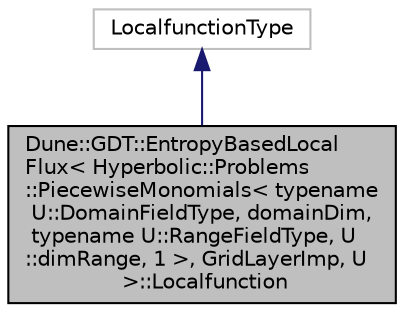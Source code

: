digraph "Dune::GDT::EntropyBasedLocalFlux&lt; Hyperbolic::Problems::PiecewiseMonomials&lt; typename U::DomainFieldType, domainDim, typename U::RangeFieldType, U::dimRange, 1 &gt;, GridLayerImp, U &gt;::Localfunction"
{
  edge [fontname="Helvetica",fontsize="10",labelfontname="Helvetica",labelfontsize="10"];
  node [fontname="Helvetica",fontsize="10",shape=record];
  Node0 [label="Dune::GDT::EntropyBasedLocal\lFlux\< Hyperbolic::Problems\l::PiecewiseMonomials\< typename\l U::DomainFieldType, domainDim,\l typename U::RangeFieldType, U\l::dimRange, 1 \>, GridLayerImp, U\l \>::Localfunction",height=0.2,width=0.4,color="black", fillcolor="grey75", style="filled", fontcolor="black"];
  Node1 -> Node0 [dir="back",color="midnightblue",fontsize="10",style="solid",fontname="Helvetica"];
  Node1 [label="LocalfunctionType",height=0.2,width=0.4,color="grey75", fillcolor="white", style="filled"];
}
